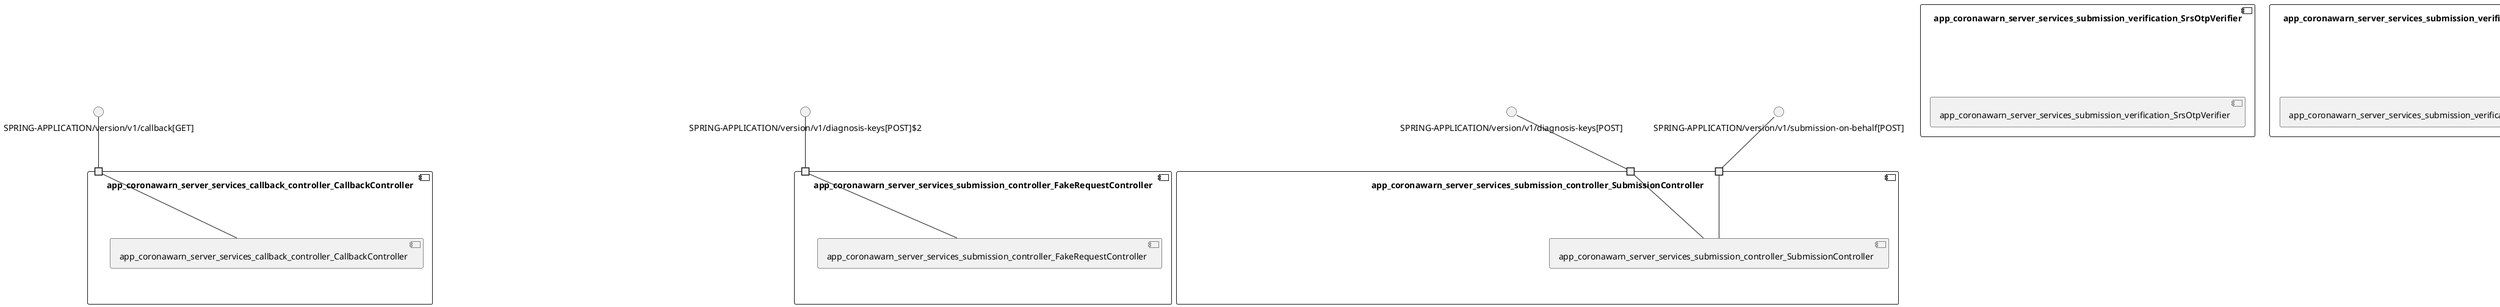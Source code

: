 @startuml
skinparam fixCircleLabelOverlapping true
skinparam componentStyle uml2
component "app_coronawarn_server_services_callback_controller_CallbackController\n\n\n\n\n\n" {
[app_coronawarn_server_services_callback_controller_CallbackController]
portin " " as app_coronawarn_server_services_callback_controller_CallbackController_requires_SPRING_APPLICATION_version_v1_callback_GET_
"app_coronawarn_server_services_callback_controller_CallbackController_requires_SPRING_APPLICATION_version_v1_callback_GET_"--[app_coronawarn_server_services_callback_controller_CallbackController]
}
interface "SPRING-APPLICATION/version/v1/callback[GET]" as interface.SPRING_APPLICATION_version_v1_callback_GET_
interface.SPRING_APPLICATION_version_v1_callback_GET_--"app_coronawarn_server_services_callback_controller_CallbackController_requires_SPRING_APPLICATION_version_v1_callback_GET_"
component "app_coronawarn_server_services_submission_controller_FakeRequestController\n\n\n\n\n\n" {
[app_coronawarn_server_services_submission_controller_FakeRequestController]
portin " " as app_coronawarn_server_services_submission_controller_FakeRequestController_requires_SPRING_APPLICATION_version_v1_diagnosis_keys_POST_2
"app_coronawarn_server_services_submission_controller_FakeRequestController_requires_SPRING_APPLICATION_version_v1_diagnosis_keys_POST_2"--[app_coronawarn_server_services_submission_controller_FakeRequestController]
}
interface "SPRING-APPLICATION/version/v1/diagnosis-keys[POST]$2" as interface.SPRING_APPLICATION_version_v1_diagnosis_keys_POST_2
interface.SPRING_APPLICATION_version_v1_diagnosis_keys_POST_2--"app_coronawarn_server_services_submission_controller_FakeRequestController_requires_SPRING_APPLICATION_version_v1_diagnosis_keys_POST_2"
component "app_coronawarn_server_services_submission_controller_SubmissionController\n\n\n\n\n\n" {
[app_coronawarn_server_services_submission_controller_SubmissionController]
portin " " as app_coronawarn_server_services_submission_controller_SubmissionController_requires_SPRING_APPLICATION_version_v1_submission_on_behalf_POST_
portin " " as app_coronawarn_server_services_submission_controller_SubmissionController_requires_SPRING_APPLICATION_version_v1_diagnosis_keys_POST_
"app_coronawarn_server_services_submission_controller_SubmissionController_requires_SPRING_APPLICATION_version_v1_diagnosis_keys_POST_"--[app_coronawarn_server_services_submission_controller_SubmissionController]
"app_coronawarn_server_services_submission_controller_SubmissionController_requires_SPRING_APPLICATION_version_v1_submission_on_behalf_POST_"--[app_coronawarn_server_services_submission_controller_SubmissionController]
}
interface "SPRING-APPLICATION/version/v1/diagnosis-keys[POST]" as interface.SPRING_APPLICATION_version_v1_diagnosis_keys_POST_
interface.SPRING_APPLICATION_version_v1_diagnosis_keys_POST_--"app_coronawarn_server_services_submission_controller_SubmissionController_requires_SPRING_APPLICATION_version_v1_diagnosis_keys_POST_"
interface "SPRING-APPLICATION/version/v1/submission-on-behalf[POST]" as interface.SPRING_APPLICATION_version_v1_submission_on_behalf_POST_
interface.SPRING_APPLICATION_version_v1_submission_on_behalf_POST_--"app_coronawarn_server_services_submission_controller_SubmissionController_requires_SPRING_APPLICATION_version_v1_submission_on_behalf_POST_"
component "app_coronawarn_server_services_submission_verification_SrsOtpVerifier\n\n\n\n\n\n" {
[app_coronawarn_server_services_submission_verification_SrsOtpVerifier]
}
component "app_coronawarn_server_services_submission_verification_TanVerifier\n\n\n\n\n\n" {
[app_coronawarn_server_services_submission_verification_TanVerifier]
}

@enduml
